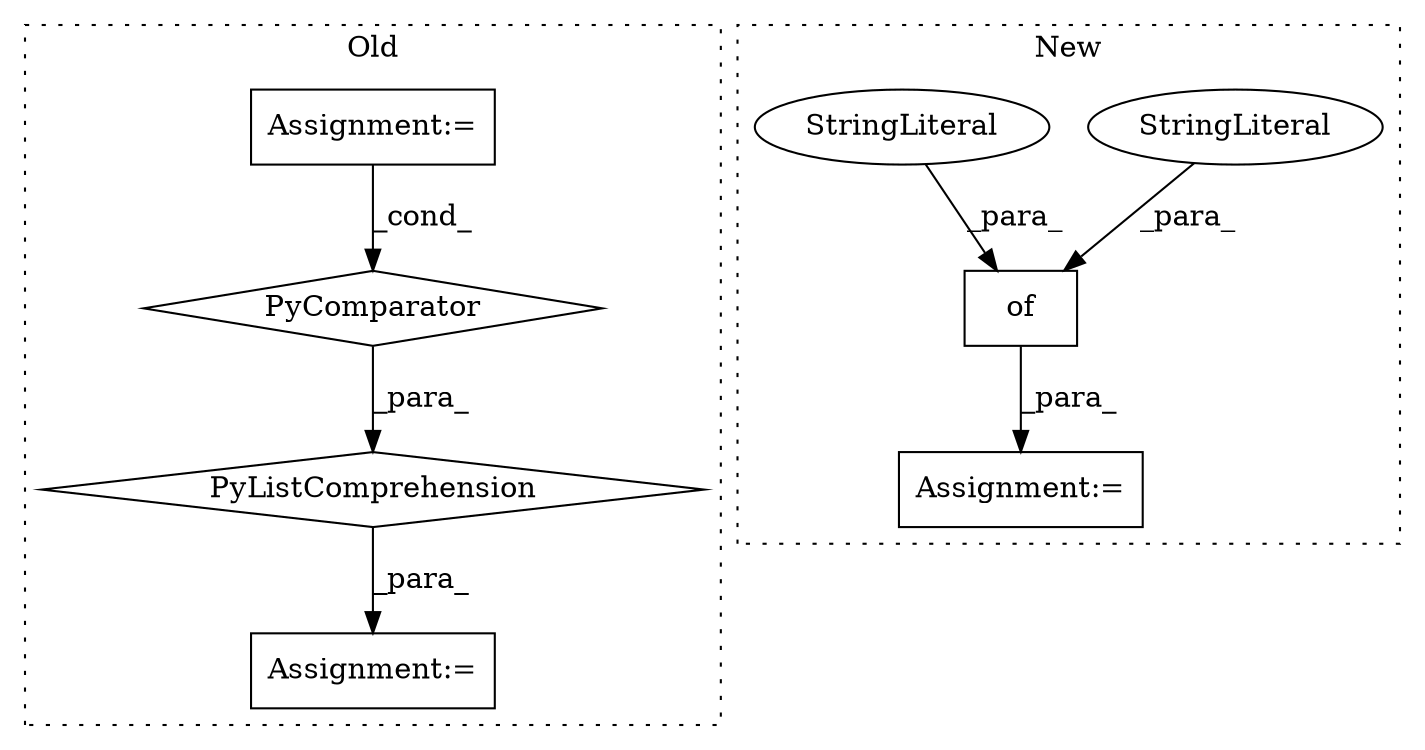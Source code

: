digraph G {
subgraph cluster0 {
1 [label="PyComparator" a="113" s="1097" l="43" shape="diamond"];
3 [label="Assignment:=" a="7" s="775" l="1" shape="box"];
5 [label="Assignment:=" a="7" s="1261" l="38" shape="box"];
6 [label="PyListComprehension" a="109" s="1004" l="144" shape="diamond"];
label = "Old";
style="dotted";
}
subgraph cluster1 {
2 [label="of" a="32" s="1015,1121" l="3,1" shape="box"];
4 [label="Assignment:=" a="7" s="1010" l="1" shape="box"];
7 [label="StringLiteral" a="45" s="1018" l="8" shape="ellipse"];
8 [label="StringLiteral" a="45" s="1097" l="18" shape="ellipse"];
label = "New";
style="dotted";
}
1 -> 6 [label="_para_"];
2 -> 4 [label="_para_"];
3 -> 1 [label="_cond_"];
6 -> 5 [label="_para_"];
7 -> 2 [label="_para_"];
8 -> 2 [label="_para_"];
}